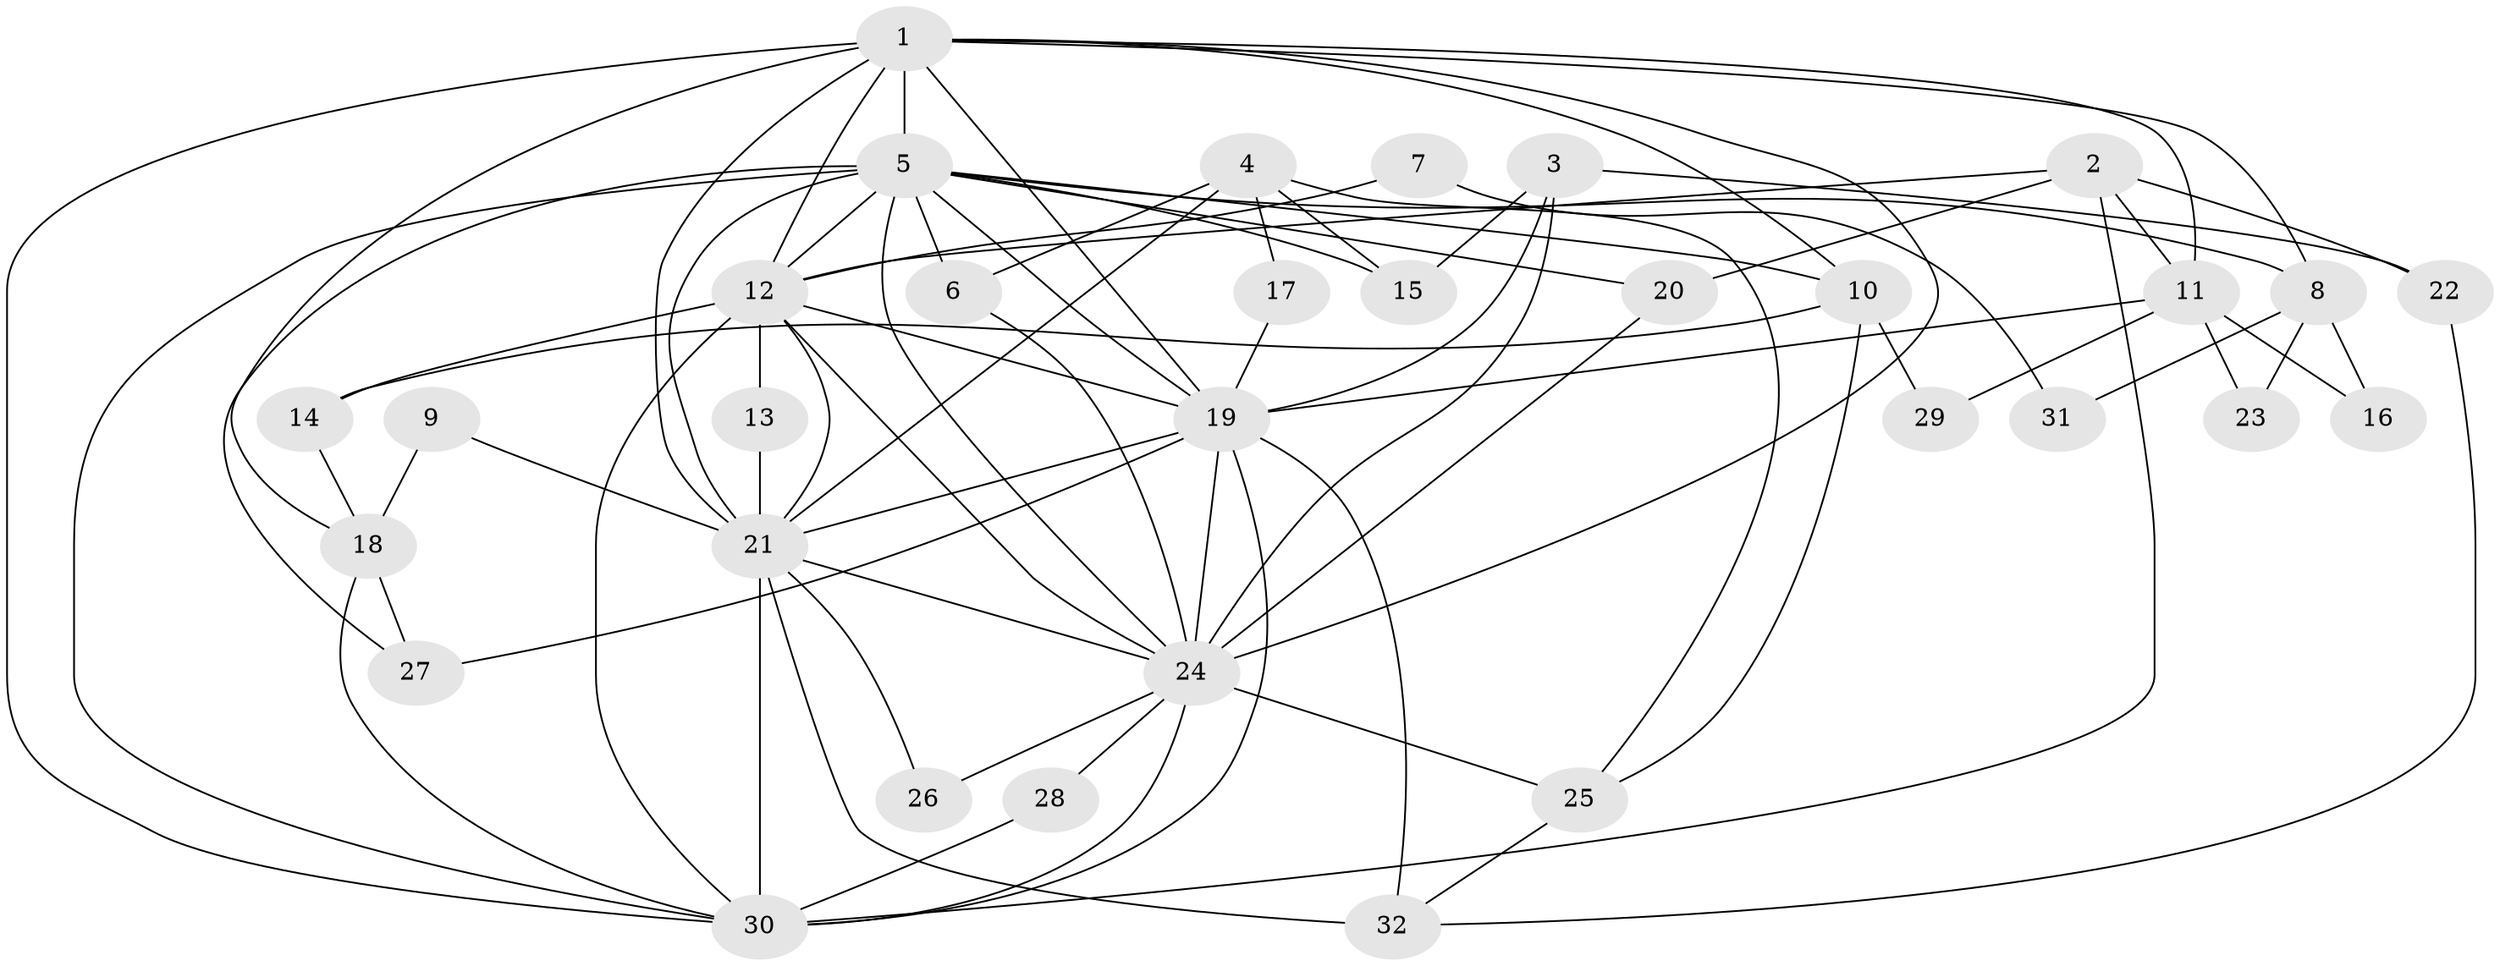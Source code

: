 // original degree distribution, {20: 0.015625, 13: 0.015625, 16: 0.03125, 12: 0.015625, 15: 0.03125, 17: 0.015625, 11: 0.015625, 18: 0.015625, 5: 0.0625, 4: 0.03125, 3: 0.1875, 2: 0.5, 6: 0.046875, 7: 0.015625}
// Generated by graph-tools (version 1.1) at 2025/01/03/09/25 03:01:26]
// undirected, 32 vertices, 78 edges
graph export_dot {
graph [start="1"]
  node [color=gray90,style=filled];
  1;
  2;
  3;
  4;
  5;
  6;
  7;
  8;
  9;
  10;
  11;
  12;
  13;
  14;
  15;
  16;
  17;
  18;
  19;
  20;
  21;
  22;
  23;
  24;
  25;
  26;
  27;
  28;
  29;
  30;
  31;
  32;
  1 -- 5 [weight=4.0];
  1 -- 8 [weight=1.0];
  1 -- 10 [weight=1.0];
  1 -- 11 [weight=1.0];
  1 -- 12 [weight=4.0];
  1 -- 18 [weight=1.0];
  1 -- 19 [weight=5.0];
  1 -- 21 [weight=4.0];
  1 -- 24 [weight=2.0];
  1 -- 30 [weight=2.0];
  2 -- 11 [weight=1.0];
  2 -- 12 [weight=1.0];
  2 -- 20 [weight=1.0];
  2 -- 22 [weight=1.0];
  2 -- 30 [weight=1.0];
  3 -- 15 [weight=1.0];
  3 -- 19 [weight=1.0];
  3 -- 22 [weight=1.0];
  3 -- 24 [weight=1.0];
  4 -- 6 [weight=1.0];
  4 -- 15 [weight=1.0];
  4 -- 17 [weight=1.0];
  4 -- 21 [weight=2.0];
  4 -- 25 [weight=1.0];
  5 -- 6 [weight=1.0];
  5 -- 8 [weight=2.0];
  5 -- 10 [weight=2.0];
  5 -- 12 [weight=2.0];
  5 -- 15 [weight=1.0];
  5 -- 19 [weight=4.0];
  5 -- 20 [weight=1.0];
  5 -- 21 [weight=2.0];
  5 -- 24 [weight=2.0];
  5 -- 27 [weight=2.0];
  5 -- 30 [weight=2.0];
  6 -- 24 [weight=1.0];
  7 -- 12 [weight=1.0];
  7 -- 31 [weight=1.0];
  8 -- 16 [weight=1.0];
  8 -- 23 [weight=1.0];
  8 -- 31 [weight=1.0];
  9 -- 18 [weight=2.0];
  9 -- 21 [weight=1.0];
  10 -- 14 [weight=1.0];
  10 -- 25 [weight=1.0];
  10 -- 29 [weight=1.0];
  11 -- 16 [weight=1.0];
  11 -- 19 [weight=1.0];
  11 -- 23 [weight=1.0];
  11 -- 29 [weight=1.0];
  12 -- 13 [weight=1.0];
  12 -- 14 [weight=1.0];
  12 -- 19 [weight=2.0];
  12 -- 21 [weight=1.0];
  12 -- 24 [weight=1.0];
  12 -- 30 [weight=1.0];
  13 -- 21 [weight=2.0];
  14 -- 18 [weight=1.0];
  17 -- 19 [weight=2.0];
  18 -- 27 [weight=1.0];
  18 -- 30 [weight=1.0];
  19 -- 21 [weight=2.0];
  19 -- 24 [weight=4.0];
  19 -- 27 [weight=1.0];
  19 -- 30 [weight=2.0];
  19 -- 32 [weight=2.0];
  20 -- 24 [weight=1.0];
  21 -- 24 [weight=1.0];
  21 -- 26 [weight=1.0];
  21 -- 30 [weight=3.0];
  21 -- 32 [weight=1.0];
  22 -- 32 [weight=1.0];
  24 -- 25 [weight=1.0];
  24 -- 26 [weight=1.0];
  24 -- 28 [weight=1.0];
  24 -- 30 [weight=1.0];
  25 -- 32 [weight=1.0];
  28 -- 30 [weight=2.0];
}
